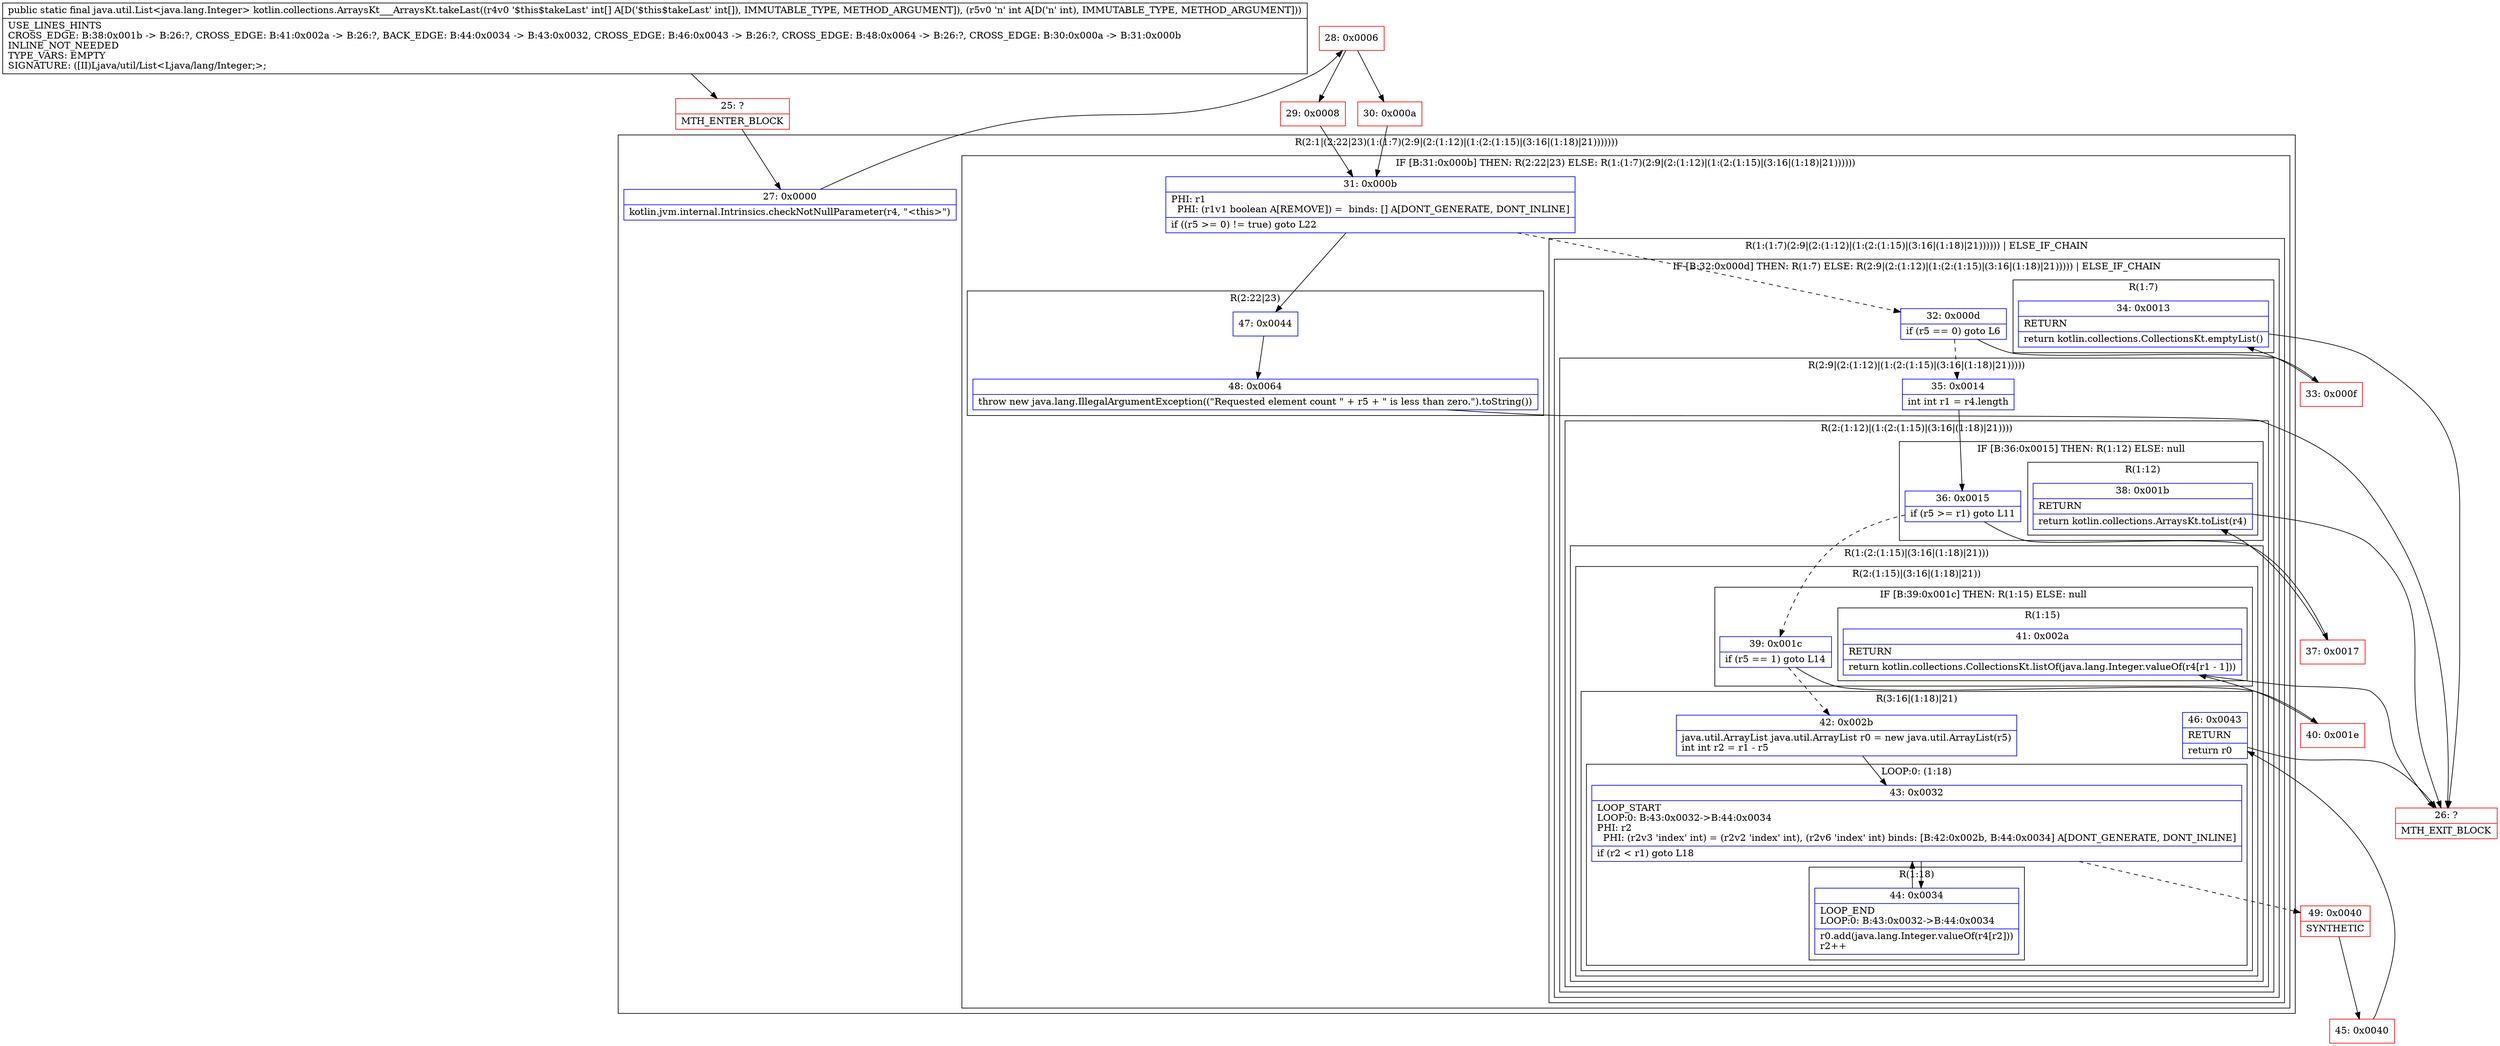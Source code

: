 digraph "CFG forkotlin.collections.ArraysKt___ArraysKt.takeLast([II)Ljava\/util\/List;" {
subgraph cluster_Region_752624000 {
label = "R(2:1|(2:22|23)(1:(1:7)(2:9|(2:(1:12)|(1:(2:(1:15)|(3:16|(1:18)|21)))))))";
node [shape=record,color=blue];
Node_27 [shape=record,label="{27\:\ 0x0000|kotlin.jvm.internal.Intrinsics.checkNotNullParameter(r4, \"\<this\>\")\l}"];
subgraph cluster_IfRegion_1125300936 {
label = "IF [B:31:0x000b] THEN: R(2:22|23) ELSE: R(1:(1:7)(2:9|(2:(1:12)|(1:(2:(1:15)|(3:16|(1:18)|21))))))";
node [shape=record,color=blue];
Node_31 [shape=record,label="{31\:\ 0x000b|PHI: r1 \l  PHI: (r1v1 boolean A[REMOVE]) =  binds: [] A[DONT_GENERATE, DONT_INLINE]\l|if ((r5 \>= 0) != true) goto L22\l}"];
subgraph cluster_Region_1105913250 {
label = "R(2:22|23)";
node [shape=record,color=blue];
Node_47 [shape=record,label="{47\:\ 0x0044}"];
Node_48 [shape=record,label="{48\:\ 0x0064|throw new java.lang.IllegalArgumentException((\"Requested element count \" + r5 + \" is less than zero.\").toString())\l}"];
}
subgraph cluster_Region_41291905 {
label = "R(1:(1:7)(2:9|(2:(1:12)|(1:(2:(1:15)|(3:16|(1:18)|21)))))) | ELSE_IF_CHAIN\l";
node [shape=record,color=blue];
subgraph cluster_IfRegion_1332470126 {
label = "IF [B:32:0x000d] THEN: R(1:7) ELSE: R(2:9|(2:(1:12)|(1:(2:(1:15)|(3:16|(1:18)|21))))) | ELSE_IF_CHAIN\l";
node [shape=record,color=blue];
Node_32 [shape=record,label="{32\:\ 0x000d|if (r5 == 0) goto L6\l}"];
subgraph cluster_Region_427411121 {
label = "R(1:7)";
node [shape=record,color=blue];
Node_34 [shape=record,label="{34\:\ 0x0013|RETURN\l|return kotlin.collections.CollectionsKt.emptyList()\l}"];
}
subgraph cluster_Region_1865769878 {
label = "R(2:9|(2:(1:12)|(1:(2:(1:15)|(3:16|(1:18)|21)))))";
node [shape=record,color=blue];
Node_35 [shape=record,label="{35\:\ 0x0014|int int r1 = r4.length\l}"];
subgraph cluster_Region_262731721 {
label = "R(2:(1:12)|(1:(2:(1:15)|(3:16|(1:18)|21))))";
node [shape=record,color=blue];
subgraph cluster_IfRegion_1693336063 {
label = "IF [B:36:0x0015] THEN: R(1:12) ELSE: null";
node [shape=record,color=blue];
Node_36 [shape=record,label="{36\:\ 0x0015|if (r5 \>= r1) goto L11\l}"];
subgraph cluster_Region_1038621861 {
label = "R(1:12)";
node [shape=record,color=blue];
Node_38 [shape=record,label="{38\:\ 0x001b|RETURN\l|return kotlin.collections.ArraysKt.toList(r4)\l}"];
}
}
subgraph cluster_Region_756611815 {
label = "R(1:(2:(1:15)|(3:16|(1:18)|21)))";
node [shape=record,color=blue];
subgraph cluster_Region_2055470523 {
label = "R(2:(1:15)|(3:16|(1:18)|21))";
node [shape=record,color=blue];
subgraph cluster_IfRegion_853363613 {
label = "IF [B:39:0x001c] THEN: R(1:15) ELSE: null";
node [shape=record,color=blue];
Node_39 [shape=record,label="{39\:\ 0x001c|if (r5 == 1) goto L14\l}"];
subgraph cluster_Region_965963006 {
label = "R(1:15)";
node [shape=record,color=blue];
Node_41 [shape=record,label="{41\:\ 0x002a|RETURN\l|return kotlin.collections.CollectionsKt.listOf(java.lang.Integer.valueOf(r4[r1 \- 1]))\l}"];
}
}
subgraph cluster_Region_1352532741 {
label = "R(3:16|(1:18)|21)";
node [shape=record,color=blue];
Node_42 [shape=record,label="{42\:\ 0x002b|java.util.ArrayList java.util.ArrayList r0 = new java.util.ArrayList(r5)\lint int r2 = r1 \- r5\l}"];
subgraph cluster_LoopRegion_351531859 {
label = "LOOP:0: (1:18)";
node [shape=record,color=blue];
Node_43 [shape=record,label="{43\:\ 0x0032|LOOP_START\lLOOP:0: B:43:0x0032\-\>B:44:0x0034\lPHI: r2 \l  PHI: (r2v3 'index' int) = (r2v2 'index' int), (r2v6 'index' int) binds: [B:42:0x002b, B:44:0x0034] A[DONT_GENERATE, DONT_INLINE]\l|if (r2 \< r1) goto L18\l}"];
subgraph cluster_Region_33859979 {
label = "R(1:18)";
node [shape=record,color=blue];
Node_44 [shape=record,label="{44\:\ 0x0034|LOOP_END\lLOOP:0: B:43:0x0032\-\>B:44:0x0034\l|r0.add(java.lang.Integer.valueOf(r4[r2]))\lr2++\l}"];
}
}
Node_46 [shape=record,label="{46\:\ 0x0043|RETURN\l|return r0\l}"];
}
}
}
}
}
}
}
}
}
Node_25 [shape=record,color=red,label="{25\:\ ?|MTH_ENTER_BLOCK\l}"];
Node_28 [shape=record,color=red,label="{28\:\ 0x0006}"];
Node_29 [shape=record,color=red,label="{29\:\ 0x0008}"];
Node_33 [shape=record,color=red,label="{33\:\ 0x000f}"];
Node_26 [shape=record,color=red,label="{26\:\ ?|MTH_EXIT_BLOCK\l}"];
Node_37 [shape=record,color=red,label="{37\:\ 0x0017}"];
Node_40 [shape=record,color=red,label="{40\:\ 0x001e}"];
Node_49 [shape=record,color=red,label="{49\:\ 0x0040|SYNTHETIC\l}"];
Node_45 [shape=record,color=red,label="{45\:\ 0x0040}"];
Node_30 [shape=record,color=red,label="{30\:\ 0x000a}"];
MethodNode[shape=record,label="{public static final java.util.List\<java.lang.Integer\> kotlin.collections.ArraysKt___ArraysKt.takeLast((r4v0 '$this$takeLast' int[] A[D('$this$takeLast' int[]), IMMUTABLE_TYPE, METHOD_ARGUMENT]), (r5v0 'n' int A[D('n' int), IMMUTABLE_TYPE, METHOD_ARGUMENT]))  | USE_LINES_HINTS\lCROSS_EDGE: B:38:0x001b \-\> B:26:?, CROSS_EDGE: B:41:0x002a \-\> B:26:?, BACK_EDGE: B:44:0x0034 \-\> B:43:0x0032, CROSS_EDGE: B:46:0x0043 \-\> B:26:?, CROSS_EDGE: B:48:0x0064 \-\> B:26:?, CROSS_EDGE: B:30:0x000a \-\> B:31:0x000b\lINLINE_NOT_NEEDED\lTYPE_VARS: EMPTY\lSIGNATURE: ([II)Ljava\/util\/List\<Ljava\/lang\/Integer;\>;\l}"];
MethodNode -> Node_25;Node_27 -> Node_28;
Node_31 -> Node_32[style=dashed];
Node_31 -> Node_47;
Node_47 -> Node_48;
Node_48 -> Node_26;
Node_32 -> Node_33;
Node_32 -> Node_35[style=dashed];
Node_34 -> Node_26;
Node_35 -> Node_36;
Node_36 -> Node_37;
Node_36 -> Node_39[style=dashed];
Node_38 -> Node_26;
Node_39 -> Node_40;
Node_39 -> Node_42[style=dashed];
Node_41 -> Node_26;
Node_42 -> Node_43;
Node_43 -> Node_44;
Node_43 -> Node_49[style=dashed];
Node_44 -> Node_43;
Node_46 -> Node_26;
Node_25 -> Node_27;
Node_28 -> Node_29;
Node_28 -> Node_30;
Node_29 -> Node_31;
Node_33 -> Node_34;
Node_37 -> Node_38;
Node_40 -> Node_41;
Node_49 -> Node_45;
Node_45 -> Node_46;
Node_30 -> Node_31;
}

